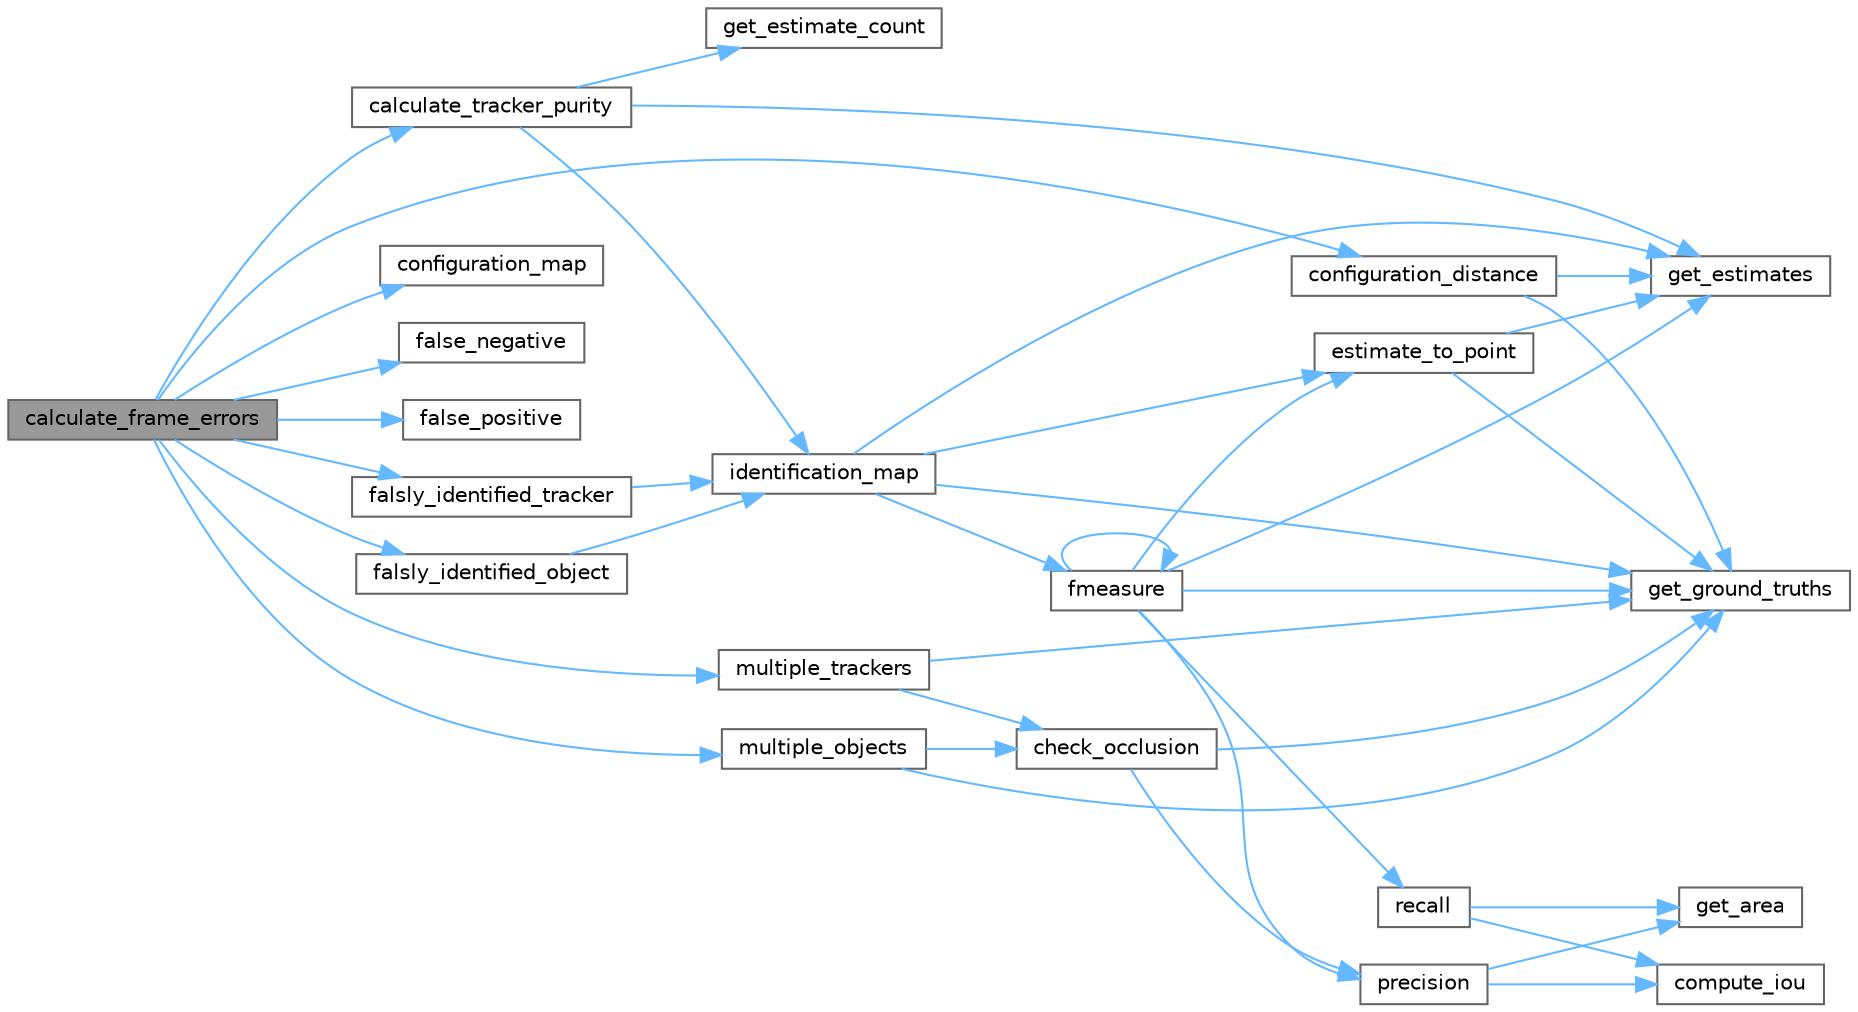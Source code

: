 digraph "calculate_frame_errors"
{
 // LATEX_PDF_SIZE
  bgcolor="transparent";
  edge [fontname=Helvetica,fontsize=10,labelfontname=Helvetica,labelfontsize=10];
  node [fontname=Helvetica,fontsize=10,shape=box,height=0.2,width=0.4];
  rankdir="LR";
  Node1 [id="Node000001",label="calculate_frame_errors",height=0.2,width=0.4,color="gray40", fillcolor="grey60", style="filled", fontcolor="black",tooltip=" "];
  Node1 -> Node2 [id="edge1_Node000001_Node000002",color="steelblue1",style="solid",tooltip=" "];
  Node2 [id="Node000002",label="calculate_tracker_purity",height=0.2,width=0.4,color="grey40", fillcolor="white", style="filled",URL="$a00154.html#abe18d5f6b249e1dde980ff17aabf9e8f",tooltip=" "];
  Node2 -> Node3 [id="edge2_Node000002_Node000003",color="steelblue1",style="solid",tooltip=" "];
  Node3 [id="Node000003",label="get_estimate_count",height=0.2,width=0.4,color="grey40", fillcolor="white", style="filled",URL="$a00154.html#a62ba47250b3068ffa27bc8cc7f809daf",tooltip=" "];
  Node2 -> Node4 [id="edge3_Node000002_Node000004",color="steelblue1",style="solid",tooltip=" "];
  Node4 [id="Node000004",label="get_estimates",height=0.2,width=0.4,color="grey40", fillcolor="white", style="filled",URL="$a00154.html#a8f5619c019f49f35f2c470e7c40af013",tooltip=" "];
  Node2 -> Node5 [id="edge4_Node000002_Node000005",color="steelblue1",style="solid",tooltip=" "];
  Node5 [id="Node000005",label="identification_map",height=0.2,width=0.4,color="grey40", fillcolor="white", style="filled",URL="$a00154.html#aaaad9fe0f151923410425485f2f4c4ed",tooltip=" "];
  Node5 -> Node6 [id="edge5_Node000005_Node000006",color="steelblue1",style="solid",tooltip=" "];
  Node6 [id="Node000006",label="estimate_to_point",height=0.2,width=0.4,color="grey40", fillcolor="white", style="filled",URL="$a00154.html#a46be521dd2fd28c23d9ba49f160b3e7f",tooltip=" "];
  Node6 -> Node4 [id="edge6_Node000006_Node000004",color="steelblue1",style="solid",tooltip=" "];
  Node6 -> Node7 [id="edge7_Node000006_Node000007",color="steelblue1",style="solid",tooltip=" "];
  Node7 [id="Node000007",label="get_ground_truths",height=0.2,width=0.4,color="grey40", fillcolor="white", style="filled",URL="$a00154.html#aa0d2040d32ada937d1c5290044985240",tooltip=" "];
  Node5 -> Node8 [id="edge8_Node000005_Node000008",color="steelblue1",style="solid",tooltip=" "];
  Node8 [id="Node000008",label="fmeasure",height=0.2,width=0.4,color="grey40", fillcolor="white", style="filled",URL="$a00154.html#a1990a7819cacf1d4c1d72db40e19d7a9",tooltip=" "];
  Node8 -> Node6 [id="edge9_Node000008_Node000006",color="steelblue1",style="solid",tooltip=" "];
  Node8 -> Node8 [id="edge10_Node000008_Node000008",color="steelblue1",style="solid",tooltip=" "];
  Node8 -> Node4 [id="edge11_Node000008_Node000004",color="steelblue1",style="solid",tooltip=" "];
  Node8 -> Node7 [id="edge12_Node000008_Node000007",color="steelblue1",style="solid",tooltip=" "];
  Node8 -> Node9 [id="edge13_Node000008_Node000009",color="steelblue1",style="solid",tooltip=" "];
  Node9 [id="Node000009",label="precision",height=0.2,width=0.4,color="grey40", fillcolor="white", style="filled",URL="$a00154.html#aae33341ee61c7a874af86b59d4f81d84",tooltip=" "];
  Node9 -> Node10 [id="edge14_Node000009_Node000010",color="steelblue1",style="solid",tooltip=" "];
  Node10 [id="Node000010",label="compute_iou",height=0.2,width=0.4,color="grey40", fillcolor="white", style="filled",URL="$a00154.html#a2c362f5906289f957819905482b51948",tooltip="Calculates IoU of the given box with the array of the given boxes."];
  Node9 -> Node11 [id="edge15_Node000009_Node000011",color="steelblue1",style="solid",tooltip=" "];
  Node11 [id="Node000011",label="get_area",height=0.2,width=0.4,color="grey40", fillcolor="white", style="filled",URL="$a00154.html#ad5cec8c10881d8efa8a4da5e7fccf5fe",tooltip=" "];
  Node8 -> Node12 [id="edge16_Node000008_Node000012",color="steelblue1",style="solid",tooltip=" "];
  Node12 [id="Node000012",label="recall",height=0.2,width=0.4,color="grey40", fillcolor="white", style="filled",URL="$a00154.html#a6fffa1ba921b56906be56b8ef88fead5",tooltip=" "];
  Node12 -> Node10 [id="edge17_Node000012_Node000010",color="steelblue1",style="solid",tooltip=" "];
  Node12 -> Node11 [id="edge18_Node000012_Node000011",color="steelblue1",style="solid",tooltip=" "];
  Node5 -> Node4 [id="edge19_Node000005_Node000004",color="steelblue1",style="solid",tooltip=" "];
  Node5 -> Node7 [id="edge20_Node000005_Node000007",color="steelblue1",style="solid",tooltip=" "];
  Node1 -> Node13 [id="edge21_Node000001_Node000013",color="steelblue1",style="solid",tooltip=" "];
  Node13 [id="Node000013",label="configuration_distance",height=0.2,width=0.4,color="grey40", fillcolor="white", style="filled",URL="$a00154.html#abc6ee42a85d6b9fc7311c44da0e25133",tooltip=" "];
  Node13 -> Node4 [id="edge22_Node000013_Node000004",color="steelblue1",style="solid",tooltip=" "];
  Node13 -> Node7 [id="edge23_Node000013_Node000007",color="steelblue1",style="solid",tooltip=" "];
  Node1 -> Node14 [id="edge24_Node000001_Node000014",color="steelblue1",style="solid",tooltip=" "];
  Node14 [id="Node000014",label="configuration_map",height=0.2,width=0.4,color="grey40", fillcolor="white", style="filled",URL="$a00154.html#a4b46b30998262a37e07fbebba285ac79",tooltip=" "];
  Node1 -> Node15 [id="edge25_Node000001_Node000015",color="steelblue1",style="solid",tooltip=" "];
  Node15 [id="Node000015",label="false_negative",height=0.2,width=0.4,color="grey40", fillcolor="white", style="filled",URL="$a00154.html#a7145367645f6f72dce430c8f61faf76a",tooltip=" "];
  Node1 -> Node16 [id="edge26_Node000001_Node000016",color="steelblue1",style="solid",tooltip=" "];
  Node16 [id="Node000016",label="false_positive",height=0.2,width=0.4,color="grey40", fillcolor="white", style="filled",URL="$a00154.html#a28cab66ecf2005ae882c6bc2672fa461",tooltip=" "];
  Node1 -> Node17 [id="edge27_Node000001_Node000017",color="steelblue1",style="solid",tooltip=" "];
  Node17 [id="Node000017",label="falsly_identified_object",height=0.2,width=0.4,color="grey40", fillcolor="white", style="filled",URL="$a00154.html#a2a0bf799d0e7ebe787ced89e43d09bb5",tooltip=" "];
  Node17 -> Node5 [id="edge28_Node000017_Node000005",color="steelblue1",style="solid",tooltip=" "];
  Node1 -> Node18 [id="edge29_Node000001_Node000018",color="steelblue1",style="solid",tooltip=" "];
  Node18 [id="Node000018",label="falsly_identified_tracker",height=0.2,width=0.4,color="grey40", fillcolor="white", style="filled",URL="$a00154.html#a86b2c6d7d6195d366eca3c999f3219a2",tooltip=" "];
  Node18 -> Node5 [id="edge30_Node000018_Node000005",color="steelblue1",style="solid",tooltip=" "];
  Node1 -> Node19 [id="edge31_Node000001_Node000019",color="steelblue1",style="solid",tooltip=" "];
  Node19 [id="Node000019",label="multiple_objects",height=0.2,width=0.4,color="grey40", fillcolor="white", style="filled",URL="$a00154.html#a24713f50b19ca4cf8b48421328fffcf4",tooltip=" "];
  Node19 -> Node20 [id="edge32_Node000019_Node000020",color="steelblue1",style="solid",tooltip=" "];
  Node20 [id="Node000020",label="check_occlusion",height=0.2,width=0.4,color="grey40", fillcolor="white", style="filled",URL="$a00154.html#a756c92b090c4b99e7afe65dd1a08cd38",tooltip="Checks if a ground truth is occluded."];
  Node20 -> Node7 [id="edge33_Node000020_Node000007",color="steelblue1",style="solid",tooltip=" "];
  Node20 -> Node9 [id="edge34_Node000020_Node000009",color="steelblue1",style="solid",tooltip=" "];
  Node19 -> Node7 [id="edge35_Node000019_Node000007",color="steelblue1",style="solid",tooltip=" "];
  Node1 -> Node21 [id="edge36_Node000001_Node000021",color="steelblue1",style="solid",tooltip=" "];
  Node21 [id="Node000021",label="multiple_trackers",height=0.2,width=0.4,color="grey40", fillcolor="white", style="filled",URL="$a00154.html#ae7a2ff900f60fe15be7946b972d55ce1",tooltip=" "];
  Node21 -> Node20 [id="edge37_Node000021_Node000020",color="steelblue1",style="solid",tooltip=" "];
  Node21 -> Node7 [id="edge38_Node000021_Node000007",color="steelblue1",style="solid",tooltip=" "];
}
